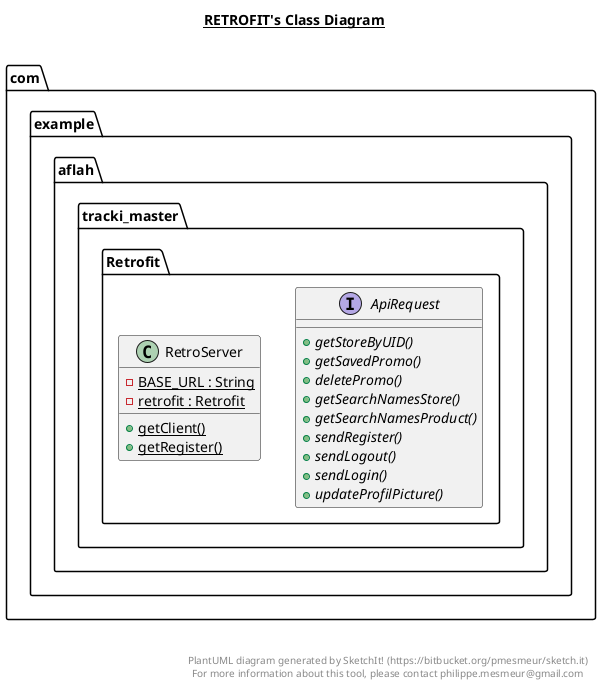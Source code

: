 @startuml

title __RETROFIT's Class Diagram__\n

  package com.example.aflah.tracki_master {
    package com.example.aflah.tracki_master.Retrofit {
      interface ApiRequest {
          {abstract} + getStoreByUID()
          {abstract} + getSavedPromo()
          {abstract} + deletePromo()
          {abstract} + getSearchNamesStore()
          {abstract} + getSearchNamesProduct()
          {abstract} + sendRegister()
          {abstract} + sendLogout()
          {abstract} + sendLogin()
          {abstract} + updateProfilPicture()
      }
    }
  }
  

  package com.example.aflah.tracki_master {
    package com.example.aflah.tracki_master.Retrofit {
      class RetroServer {
          {static} - BASE_URL : String
          {static} - retrofit : Retrofit
          {static} + getClient()
          {static} + getRegister()
      }
    }
  }
  



right footer


PlantUML diagram generated by SketchIt! (https://bitbucket.org/pmesmeur/sketch.it)
For more information about this tool, please contact philippe.mesmeur@gmail.com
endfooter

@enduml
